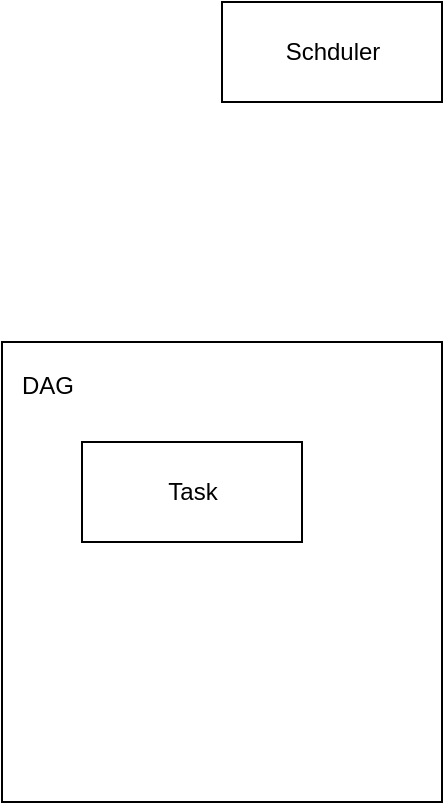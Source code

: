 <mxfile version="12.9.9" type="github"><diagram id="qw-O47Ej1NxxmwRzBuyP" name="Page-1"><mxGraphModel dx="1038" dy="548" grid="1" gridSize="10" guides="1" tooltips="1" connect="1" arrows="1" fold="1" page="1" pageScale="1" pageWidth="827" pageHeight="1169" math="0" shadow="0"><root><mxCell id="0"/><mxCell id="1" parent="0"/><mxCell id="-V5QNDyOZL2SHKii_7l9-2" value="DAG" style="html=1;verticalAlign=top;align=left;spacingTop=0;spacing=10;" vertex="1" parent="1"><mxGeometry x="90" y="200" width="220" height="230" as="geometry"/></mxCell><mxCell id="-V5QNDyOZL2SHKii_7l9-3" value="Schduler" style="html=1;" vertex="1" parent="1"><mxGeometry x="200" y="30" width="110" height="50" as="geometry"/></mxCell><mxCell id="-V5QNDyOZL2SHKii_7l9-4" value="Task" style="html=1;" vertex="1" parent="1"><mxGeometry x="130" y="250" width="110" height="50" as="geometry"/></mxCell></root></mxGraphModel></diagram></mxfile>
